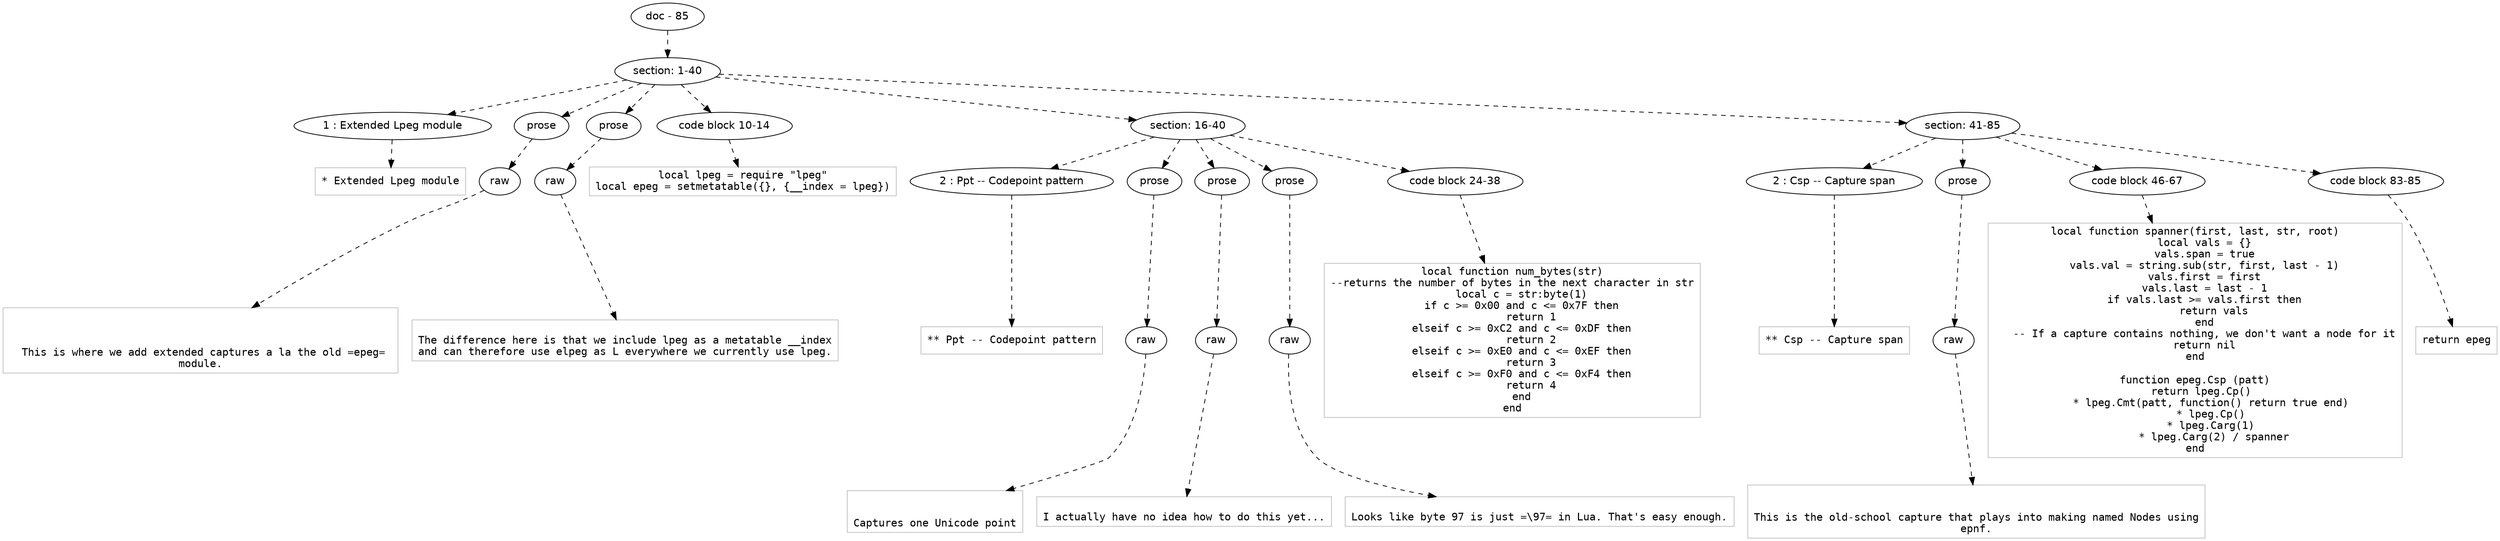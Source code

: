 digraph hierarchy {

node [fontname=Helvetica]
edge [style=dashed]

doc_0 [label="doc - 85"]


doc_0 -> { section_1}
{rank=same; section_1}

section_1 [label="section: 1-40"]


section_1 -> { header_2 prose_3 prose_4 codeblock_5 section_6 section_7}
{rank=same; header_2 prose_3 prose_4 codeblock_5 section_6 section_7}

header_2 [label="1 : Extended Lpeg module"]

prose_3 [label="prose"]

prose_4 [label="prose"]

codeblock_5 [label="code block 10-14"]

section_6 [label="section: 16-40"]

section_7 [label="section: 41-85"]


header_2 -> leaf_8
leaf_8  [color=Gray,shape=rectangle,fontname=Inconsolata,label="* Extended Lpeg module"]
prose_3 -> { raw_9}
{rank=same; raw_9}

raw_9 [label="raw"]


raw_9 -> leaf_10
leaf_10  [color=Gray,shape=rectangle,fontname=Inconsolata,label="


  This is where we add extended captures a la the old =epeg= 
module.
"]
prose_4 -> { raw_11}
{rank=same; raw_11}

raw_11 [label="raw"]


raw_11 -> leaf_12
leaf_12  [color=Gray,shape=rectangle,fontname=Inconsolata,label="
The difference here is that we include lpeg as a metatable __index
and can therefore use elpeg as L everywhere we currently use lpeg.
"]
codeblock_5 -> leaf_13
leaf_13  [color=Gray,shape=rectangle,fontname=Inconsolata,label="local lpeg = require \"lpeg\"
local epeg = setmetatable({}, {__index = lpeg})
"]
section_6 -> { header_14 prose_15 prose_16 prose_17 codeblock_18}
{rank=same; header_14 prose_15 prose_16 prose_17 codeblock_18}

header_14 [label="2 : Ppt -- Codepoint pattern"]

prose_15 [label="prose"]

prose_16 [label="prose"]

prose_17 [label="prose"]

codeblock_18 [label="code block 24-38"]


header_14 -> leaf_19
leaf_19  [color=Gray,shape=rectangle,fontname=Inconsolata,label="** Ppt -- Codepoint pattern"]
prose_15 -> { raw_20}
{rank=same; raw_20}

raw_20 [label="raw"]


raw_20 -> leaf_21
leaf_21  [color=Gray,shape=rectangle,fontname=Inconsolata,label="

Captures one Unicode point
"]
prose_16 -> { raw_22}
{rank=same; raw_22}

raw_22 [label="raw"]


raw_22 -> leaf_23
leaf_23  [color=Gray,shape=rectangle,fontname=Inconsolata,label="
I actually have no idea how to do this yet...
"]
prose_17 -> { raw_24}
{rank=same; raw_24}

raw_24 [label="raw"]


raw_24 -> leaf_25
leaf_25  [color=Gray,shape=rectangle,fontname=Inconsolata,label="
Looks like byte 97 is just =\\97= in Lua. That's easy enough.
"]
codeblock_18 -> leaf_26
leaf_26  [color=Gray,shape=rectangle,fontname=Inconsolata,label="local function num_bytes(str)
--returns the number of bytes in the next character in str
   local c = str:byte(1)
   if c >= 0x00 and c <= 0x7F then
      return 1
   elseif c >= 0xC2 and c <= 0xDF then
      return 2
   elseif c >= 0xE0 and c <= 0xEF then
      return 3
   elseif c >= 0xF0 and c <= 0xF4 then
      return 4
   end
end"]
section_7 -> { header_27 prose_28 codeblock_29 codeblock_30}
{rank=same; header_27 prose_28 codeblock_29 codeblock_30}

header_27 [label="2 : Csp -- Capture span"]

prose_28 [label="prose"]

codeblock_29 [label="code block 46-67"]

codeblock_30 [label="code block 83-85"]


header_27 -> leaf_31
leaf_31  [color=Gray,shape=rectangle,fontname=Inconsolata,label="** Csp -- Capture span"]
prose_28 -> { raw_32}
{rank=same; raw_32}

raw_32 [label="raw"]


raw_32 -> leaf_33
leaf_33  [color=Gray,shape=rectangle,fontname=Inconsolata,label="

This is the old-school capture that plays into making named Nodes using
epnf.
"]
codeblock_29 -> leaf_34
leaf_34  [color=Gray,shape=rectangle,fontname=Inconsolata,label="local function spanner(first, last, str, root)
   local vals = {}
   vals.span = true
   vals.val = string.sub(str, first, last - 1)
   vals.first = first
   vals.last = last - 1
   if vals.last >= vals.first then
      return vals
   end
   -- If a capture contains nothing, we don't want a node for it
   return nil
end

function epeg.Csp (patt)
   return lpeg.Cp() 
      * lpeg.Cmt(patt, function() return true end) 
      * lpeg.Cp() 
      * lpeg.Carg(1) 
      * lpeg.Carg(2) / spanner
end"]
codeblock_30 -> leaf_35
leaf_35  [color=Gray,shape=rectangle,fontname=Inconsolata,label="return epeg"]

}
